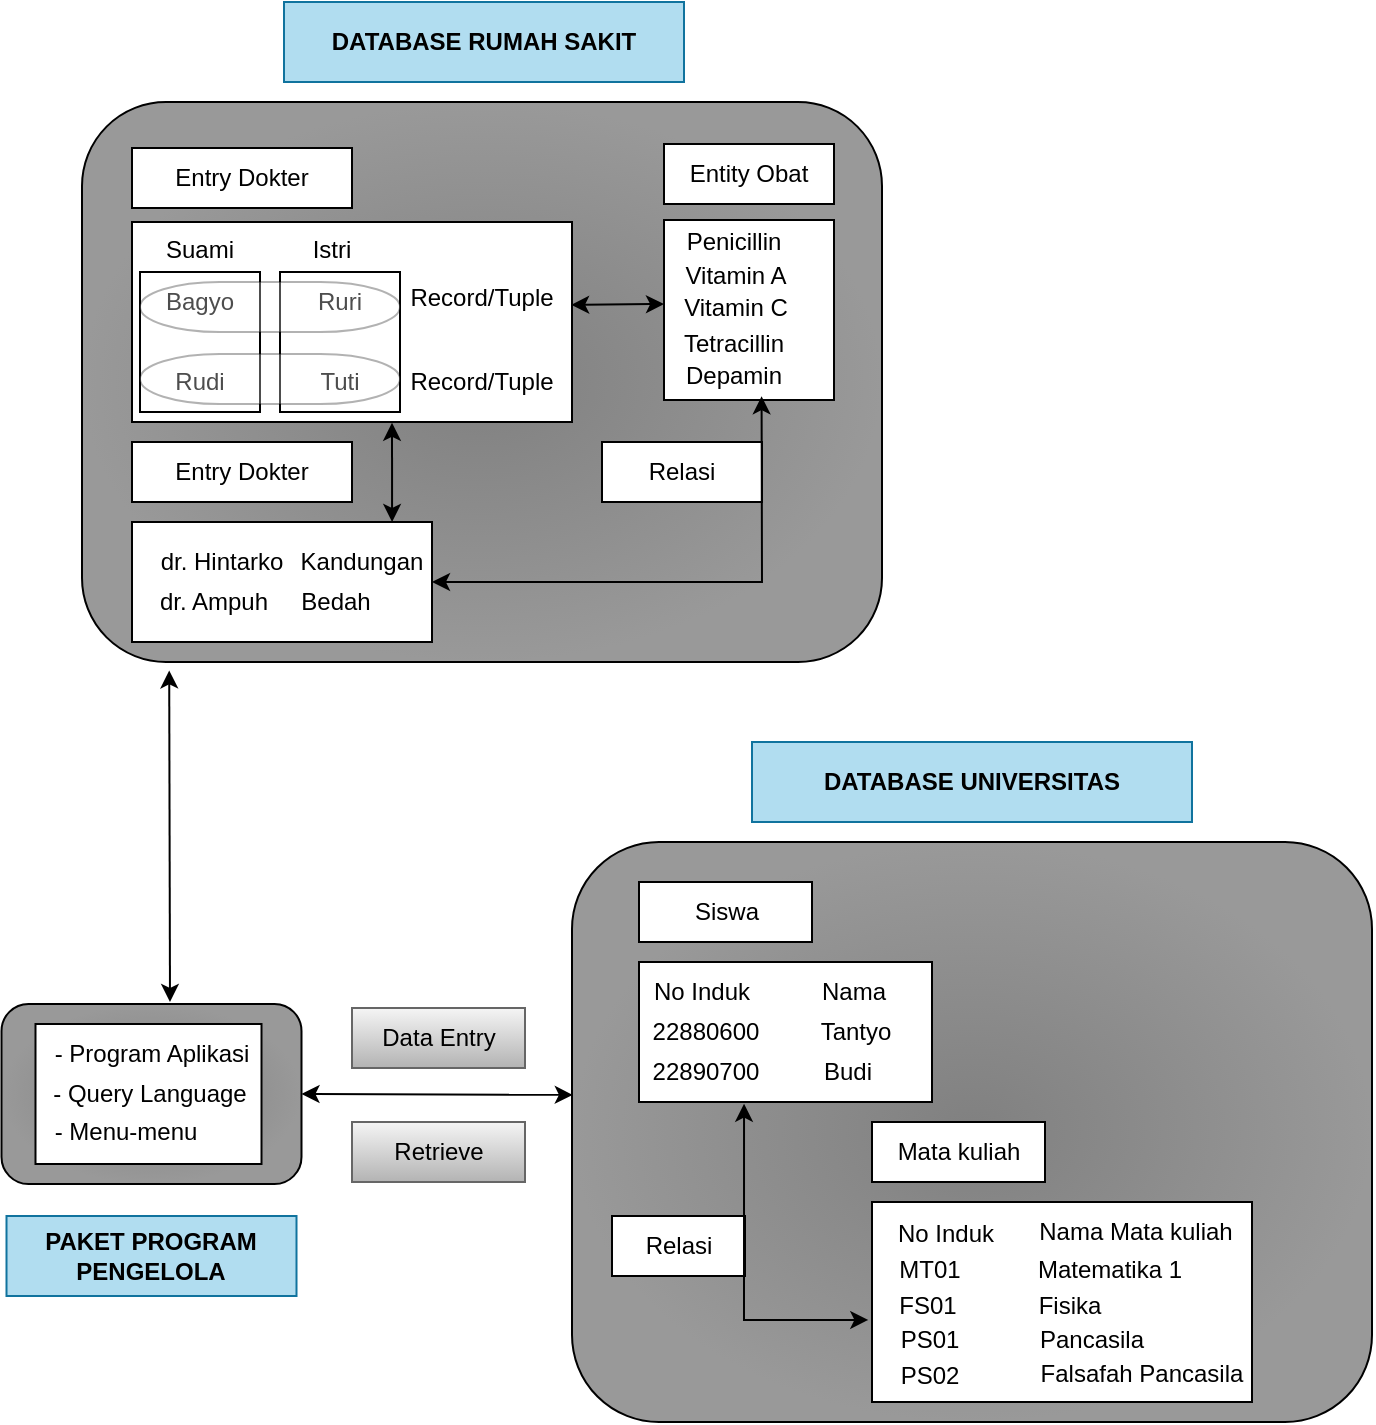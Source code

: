 <mxfile version="16.1.2" type="github">
  <diagram id="ySVqsn1EdbpWY21YNTij" name="Page-1">
    <mxGraphModel dx="1203" dy="720" grid="1" gridSize="10" guides="1" tooltips="1" connect="1" arrows="1" fold="1" page="1" pageScale="1" pageWidth="850" pageHeight="1100" math="0" shadow="0">
      <root>
        <mxCell id="0" />
        <mxCell id="1" parent="0" />
        <mxCell id="N1tnCs_vQRDwGDUsTRf4-2" value="&lt;b&gt;DATABASE RUMAH SAKIT&lt;/b&gt;" style="rounded=0;whiteSpace=wrap;html=1;fillColor=#b1ddf0;strokeColor=#10739e;" vertex="1" parent="1">
          <mxGeometry x="256" y="140" width="200" height="40" as="geometry" />
        </mxCell>
        <mxCell id="N1tnCs_vQRDwGDUsTRf4-3" value="" style="rounded=1;whiteSpace=wrap;html=1;gradientColor=#999999;fillColor=#808080;gradientDirection=radial;" vertex="1" parent="1">
          <mxGeometry x="155" y="190" width="400" height="280" as="geometry" />
        </mxCell>
        <mxCell id="N1tnCs_vQRDwGDUsTRf4-4" value="Entry Dokter" style="rounded=0;whiteSpace=wrap;html=1;" vertex="1" parent="1">
          <mxGeometry x="180" y="213" width="110" height="30" as="geometry" />
        </mxCell>
        <mxCell id="N1tnCs_vQRDwGDUsTRf4-5" value="Entity Obat" style="rounded=0;whiteSpace=wrap;html=1;" vertex="1" parent="1">
          <mxGeometry x="446" y="211" width="85" height="30" as="geometry" />
        </mxCell>
        <mxCell id="N1tnCs_vQRDwGDUsTRf4-6" value="" style="rounded=0;whiteSpace=wrap;html=1;" vertex="1" parent="1">
          <mxGeometry x="180" y="250" width="220" height="100" as="geometry" />
        </mxCell>
        <mxCell id="N1tnCs_vQRDwGDUsTRf4-7" value="Entry Dokter" style="rounded=0;whiteSpace=wrap;html=1;" vertex="1" parent="1">
          <mxGeometry x="180" y="360" width="110" height="30" as="geometry" />
        </mxCell>
        <mxCell id="N1tnCs_vQRDwGDUsTRf4-8" value="" style="rounded=0;whiteSpace=wrap;html=1;" vertex="1" parent="1">
          <mxGeometry x="180" y="400" width="150" height="60" as="geometry" />
        </mxCell>
        <mxCell id="N1tnCs_vQRDwGDUsTRf4-10" value="Relasi" style="rounded=0;whiteSpace=wrap;html=1;" vertex="1" parent="1">
          <mxGeometry x="415" y="360" width="80" height="30" as="geometry" />
        </mxCell>
        <mxCell id="N1tnCs_vQRDwGDUsTRf4-11" value="" style="rounded=0;whiteSpace=wrap;html=1;" vertex="1" parent="1">
          <mxGeometry x="184" y="275" width="60" height="70" as="geometry" />
        </mxCell>
        <mxCell id="N1tnCs_vQRDwGDUsTRf4-12" value="" style="rounded=0;whiteSpace=wrap;html=1;" vertex="1" parent="1">
          <mxGeometry x="254" y="275" width="60" height="70" as="geometry" />
        </mxCell>
        <mxCell id="N1tnCs_vQRDwGDUsTRf4-13" value="Bagyo" style="text;html=1;strokeColor=none;fillColor=none;align=center;verticalAlign=middle;whiteSpace=wrap;rounded=0;" vertex="1" parent="1">
          <mxGeometry x="184" y="275" width="60" height="30" as="geometry" />
        </mxCell>
        <mxCell id="N1tnCs_vQRDwGDUsTRf4-14" value="Ruri" style="text;html=1;strokeColor=none;fillColor=none;align=center;verticalAlign=middle;whiteSpace=wrap;rounded=0;" vertex="1" parent="1">
          <mxGeometry x="254" y="275" width="60" height="30" as="geometry" />
        </mxCell>
        <mxCell id="N1tnCs_vQRDwGDUsTRf4-15" value="Tuti" style="text;html=1;strokeColor=none;fillColor=none;align=center;verticalAlign=middle;whiteSpace=wrap;rounded=0;" vertex="1" parent="1">
          <mxGeometry x="254" y="315" width="60" height="30" as="geometry" />
        </mxCell>
        <mxCell id="N1tnCs_vQRDwGDUsTRf4-16" value="Rudi" style="text;html=1;strokeColor=none;fillColor=none;align=center;verticalAlign=middle;whiteSpace=wrap;rounded=0;" vertex="1" parent="1">
          <mxGeometry x="184" y="315" width="60" height="30" as="geometry" />
        </mxCell>
        <mxCell id="N1tnCs_vQRDwGDUsTRf4-17" value="" style="strokeWidth=1;html=1;shape=mxgraph.flowchart.terminator;whiteSpace=wrap;opacity=30;" vertex="1" parent="1">
          <mxGeometry x="184" y="280" width="130" height="25" as="geometry" />
        </mxCell>
        <mxCell id="N1tnCs_vQRDwGDUsTRf4-18" value="" style="strokeWidth=1;html=1;shape=mxgraph.flowchart.terminator;whiteSpace=wrap;opacity=30;" vertex="1" parent="1">
          <mxGeometry x="184" y="316" width="130" height="25" as="geometry" />
        </mxCell>
        <mxCell id="N1tnCs_vQRDwGDUsTRf4-20" value="Suami" style="text;html=1;strokeColor=none;fillColor=none;align=center;verticalAlign=middle;whiteSpace=wrap;rounded=0;opacity=20;" vertex="1" parent="1">
          <mxGeometry x="184" y="249" width="60" height="30" as="geometry" />
        </mxCell>
        <mxCell id="N1tnCs_vQRDwGDUsTRf4-21" value="Istri" style="text;html=1;strokeColor=none;fillColor=none;align=center;verticalAlign=middle;whiteSpace=wrap;rounded=0;opacity=20;" vertex="1" parent="1">
          <mxGeometry x="250" y="249" width="60" height="30" as="geometry" />
        </mxCell>
        <mxCell id="N1tnCs_vQRDwGDUsTRf4-28" value="dr. Hintarko" style="text;html=1;strokeColor=none;fillColor=none;align=center;verticalAlign=middle;whiteSpace=wrap;rounded=0;opacity=20;" vertex="1" parent="1">
          <mxGeometry x="190" y="410" width="70" height="20" as="geometry" />
        </mxCell>
        <mxCell id="N1tnCs_vQRDwGDUsTRf4-29" value="dr. Ampuh" style="text;html=1;strokeColor=none;fillColor=none;align=center;verticalAlign=middle;whiteSpace=wrap;rounded=0;opacity=20;" vertex="1" parent="1">
          <mxGeometry x="186" y="430" width="70" height="20" as="geometry" />
        </mxCell>
        <mxCell id="N1tnCs_vQRDwGDUsTRf4-30" value="Kandungan" style="text;html=1;strokeColor=none;fillColor=none;align=center;verticalAlign=middle;whiteSpace=wrap;rounded=0;opacity=20;" vertex="1" parent="1">
          <mxGeometry x="260" y="410" width="70" height="20" as="geometry" />
        </mxCell>
        <mxCell id="N1tnCs_vQRDwGDUsTRf4-31" value="Bedah" style="text;html=1;strokeColor=none;fillColor=none;align=center;verticalAlign=middle;whiteSpace=wrap;rounded=0;opacity=20;" vertex="1" parent="1">
          <mxGeometry x="247" y="430" width="70" height="20" as="geometry" />
        </mxCell>
        <mxCell id="N1tnCs_vQRDwGDUsTRf4-32" value="Record/Tuple" style="text;html=1;strokeColor=none;fillColor=none;align=center;verticalAlign=middle;whiteSpace=wrap;rounded=0;opacity=20;" vertex="1" parent="1">
          <mxGeometry x="325" y="272.5" width="60" height="30" as="geometry" />
        </mxCell>
        <mxCell id="N1tnCs_vQRDwGDUsTRf4-33" value="Record/Tuple" style="text;html=1;strokeColor=none;fillColor=none;align=center;verticalAlign=middle;whiteSpace=wrap;rounded=0;opacity=20;" vertex="1" parent="1">
          <mxGeometry x="325" y="315" width="60" height="30" as="geometry" />
        </mxCell>
        <mxCell id="N1tnCs_vQRDwGDUsTRf4-34" value="" style="group" vertex="1" connectable="0" parent="1">
          <mxGeometry x="446" y="249" width="85" height="90" as="geometry" />
        </mxCell>
        <mxCell id="N1tnCs_vQRDwGDUsTRf4-9" value="" style="rounded=0;whiteSpace=wrap;html=1;" vertex="1" parent="N1tnCs_vQRDwGDUsTRf4-34">
          <mxGeometry width="85" height="90" as="geometry" />
        </mxCell>
        <mxCell id="N1tnCs_vQRDwGDUsTRf4-23" value="Penicillin" style="text;html=1;strokeColor=none;fillColor=none;align=center;verticalAlign=middle;whiteSpace=wrap;rounded=0;opacity=20;" vertex="1" parent="N1tnCs_vQRDwGDUsTRf4-34">
          <mxGeometry x="5" y="1" width="60" height="20" as="geometry" />
        </mxCell>
        <mxCell id="N1tnCs_vQRDwGDUsTRf4-24" value="Vitamin A" style="text;html=1;strokeColor=none;fillColor=none;align=center;verticalAlign=middle;whiteSpace=wrap;rounded=0;opacity=20;strokeWidth=0;" vertex="1" parent="N1tnCs_vQRDwGDUsTRf4-34">
          <mxGeometry x="6" y="18" width="60" height="20" as="geometry" />
        </mxCell>
        <mxCell id="N1tnCs_vQRDwGDUsTRf4-25" value="Vitamin C" style="text;html=1;strokeColor=none;fillColor=none;align=center;verticalAlign=middle;whiteSpace=wrap;rounded=0;opacity=20;" vertex="1" parent="N1tnCs_vQRDwGDUsTRf4-34">
          <mxGeometry x="6" y="33.5" width="60" height="20" as="geometry" />
        </mxCell>
        <mxCell id="N1tnCs_vQRDwGDUsTRf4-26" value="Tetracillin" style="text;html=1;strokeColor=none;fillColor=none;align=center;verticalAlign=middle;whiteSpace=wrap;rounded=0;opacity=20;" vertex="1" parent="N1tnCs_vQRDwGDUsTRf4-34">
          <mxGeometry x="5" y="56.5" width="60" height="10" as="geometry" />
        </mxCell>
        <mxCell id="N1tnCs_vQRDwGDUsTRf4-27" value="Depamin" style="text;html=1;strokeColor=none;fillColor=none;align=center;verticalAlign=middle;whiteSpace=wrap;rounded=0;opacity=20;" vertex="1" parent="N1tnCs_vQRDwGDUsTRf4-34">
          <mxGeometry x="5" y="67.5" width="60" height="20" as="geometry" />
        </mxCell>
        <mxCell id="N1tnCs_vQRDwGDUsTRf4-37" value="" style="endArrow=classic;startArrow=classic;html=1;rounded=0;exitX=0.998;exitY=0.414;exitDx=0;exitDy=0;exitPerimeter=0;" edge="1" parent="1" source="N1tnCs_vQRDwGDUsTRf4-6">
          <mxGeometry width="50" height="50" relative="1" as="geometry">
            <mxPoint x="396" y="341" as="sourcePoint" />
            <mxPoint x="446" y="291" as="targetPoint" />
          </mxGeometry>
        </mxCell>
        <mxCell id="N1tnCs_vQRDwGDUsTRf4-38" value="" style="endArrow=classic;startArrow=classic;html=1;rounded=0;exitX=1;exitY=1;exitDx=0;exitDy=0;entryX=0.574;entryY=0.979;entryDx=0;entryDy=0;entryPerimeter=0;" edge="1" parent="1" source="N1tnCs_vQRDwGDUsTRf4-30" target="N1tnCs_vQRDwGDUsTRf4-9">
          <mxGeometry width="50" height="50" relative="1" as="geometry">
            <mxPoint x="331.78" y="429.89" as="sourcePoint" />
            <mxPoint x="378.22" y="429.49" as="targetPoint" />
            <Array as="points">
              <mxPoint x="480" y="430" />
              <mxPoint x="495" y="430" />
            </Array>
          </mxGeometry>
        </mxCell>
        <mxCell id="N1tnCs_vQRDwGDUsTRf4-39" value="" style="endArrow=classic;startArrow=classic;html=1;rounded=0;exitX=0.998;exitY=0.414;exitDx=0;exitDy=0;exitPerimeter=0;entryX=0.867;entryY=0;entryDx=0;entryDy=0;entryPerimeter=0;" edge="1" parent="1" target="N1tnCs_vQRDwGDUsTRf4-8">
          <mxGeometry width="50" height="50" relative="1" as="geometry">
            <mxPoint x="310.0" y="350.4" as="sourcePoint" />
            <mxPoint x="356.44" y="350.0" as="targetPoint" />
          </mxGeometry>
        </mxCell>
        <mxCell id="N1tnCs_vQRDwGDUsTRf4-40" value="" style="rounded=1;whiteSpace=wrap;html=1;fillColor=#808080;shadow=0;sketch=0;glass=0;gradientColor=#999999;gradientDirection=radial;" vertex="1" parent="1">
          <mxGeometry x="400" y="560" width="400" height="290" as="geometry" />
        </mxCell>
        <mxCell id="N1tnCs_vQRDwGDUsTRf4-41" value="&lt;b&gt;DATABASE UNIVERSITAS&lt;/b&gt;" style="rounded=0;whiteSpace=wrap;html=1;fillColor=#b1ddf0;strokeColor=#10739e;" vertex="1" parent="1">
          <mxGeometry x="490" y="510" width="220" height="40" as="geometry" />
        </mxCell>
        <mxCell id="N1tnCs_vQRDwGDUsTRf4-42" value="Siswa" style="rounded=0;whiteSpace=wrap;html=1;" vertex="1" parent="1">
          <mxGeometry x="433.5" y="580" width="86.5" height="30" as="geometry" />
        </mxCell>
        <mxCell id="N1tnCs_vQRDwGDUsTRf4-43" value="" style="rounded=0;whiteSpace=wrap;html=1;" vertex="1" parent="1">
          <mxGeometry x="433.5" y="620" width="146.5" height="70" as="geometry" />
        </mxCell>
        <mxCell id="N1tnCs_vQRDwGDUsTRf4-44" value="No Induk" style="text;html=1;strokeColor=none;fillColor=none;align=center;verticalAlign=middle;whiteSpace=wrap;rounded=0;opacity=20;" vertex="1" parent="1">
          <mxGeometry x="435" y="620" width="60" height="30" as="geometry" />
        </mxCell>
        <mxCell id="N1tnCs_vQRDwGDUsTRf4-45" value="Nama" style="text;html=1;strokeColor=none;fillColor=none;align=center;verticalAlign=middle;whiteSpace=wrap;rounded=0;opacity=20;" vertex="1" parent="1">
          <mxGeometry x="511" y="620" width="60" height="30" as="geometry" />
        </mxCell>
        <mxCell id="N1tnCs_vQRDwGDUsTRf4-46" value="22880600" style="text;html=1;strokeColor=none;fillColor=none;align=center;verticalAlign=middle;whiteSpace=wrap;rounded=0;opacity=20;" vertex="1" parent="1">
          <mxGeometry x="437" y="640" width="60" height="30" as="geometry" />
        </mxCell>
        <mxCell id="N1tnCs_vQRDwGDUsTRf4-47" value="22890700" style="text;html=1;strokeColor=none;fillColor=none;align=center;verticalAlign=middle;whiteSpace=wrap;rounded=0;opacity=20;" vertex="1" parent="1">
          <mxGeometry x="437" y="660" width="60" height="30" as="geometry" />
        </mxCell>
        <mxCell id="N1tnCs_vQRDwGDUsTRf4-48" value="Tantyo" style="text;html=1;strokeColor=none;fillColor=none;align=center;verticalAlign=middle;whiteSpace=wrap;rounded=0;opacity=20;" vertex="1" parent="1">
          <mxGeometry x="512" y="640" width="60" height="30" as="geometry" />
        </mxCell>
        <mxCell id="N1tnCs_vQRDwGDUsTRf4-49" value="Budi" style="text;html=1;strokeColor=none;fillColor=none;align=center;verticalAlign=middle;whiteSpace=wrap;rounded=0;opacity=20;" vertex="1" parent="1">
          <mxGeometry x="508" y="660" width="60" height="30" as="geometry" />
        </mxCell>
        <mxCell id="N1tnCs_vQRDwGDUsTRf4-50" value="Mata kuliah" style="rounded=0;whiteSpace=wrap;html=1;" vertex="1" parent="1">
          <mxGeometry x="550" y="700" width="86.5" height="30" as="geometry" />
        </mxCell>
        <mxCell id="N1tnCs_vQRDwGDUsTRf4-51" value="" style="rounded=0;whiteSpace=wrap;html=1;" vertex="1" parent="1">
          <mxGeometry x="550" y="740" width="190" height="100" as="geometry" />
        </mxCell>
        <mxCell id="N1tnCs_vQRDwGDUsTRf4-53" value="No Induk" style="text;html=1;strokeColor=none;fillColor=none;align=center;verticalAlign=middle;whiteSpace=wrap;rounded=0;opacity=20;" vertex="1" parent="1">
          <mxGeometry x="556.5" y="741" width="60" height="30" as="geometry" />
        </mxCell>
        <mxCell id="N1tnCs_vQRDwGDUsTRf4-54" value="Nama Mata kuliah" style="text;html=1;strokeColor=none;fillColor=none;align=center;verticalAlign=middle;whiteSpace=wrap;rounded=0;opacity=20;" vertex="1" parent="1">
          <mxGeometry x="627.5" y="740" width="107.5" height="30" as="geometry" />
        </mxCell>
        <mxCell id="N1tnCs_vQRDwGDUsTRf4-55" value="MT01" style="text;html=1;strokeColor=none;fillColor=none;align=center;verticalAlign=middle;whiteSpace=wrap;rounded=0;opacity=20;" vertex="1" parent="1">
          <mxGeometry x="548.5" y="759" width="60" height="30" as="geometry" />
        </mxCell>
        <mxCell id="N1tnCs_vQRDwGDUsTRf4-56" value="FS01" style="text;html=1;strokeColor=none;fillColor=none;align=center;verticalAlign=middle;whiteSpace=wrap;rounded=0;opacity=20;" vertex="1" parent="1">
          <mxGeometry x="547.5" y="777" width="60" height="30" as="geometry" />
        </mxCell>
        <mxCell id="N1tnCs_vQRDwGDUsTRf4-57" value="Matematika 1" style="text;html=1;strokeColor=none;fillColor=none;align=center;verticalAlign=middle;whiteSpace=wrap;rounded=0;opacity=20;" vertex="1" parent="1">
          <mxGeometry x="629.5" y="759" width="77.5" height="30" as="geometry" />
        </mxCell>
        <mxCell id="N1tnCs_vQRDwGDUsTRf4-58" value="Fisika" style="text;html=1;strokeColor=none;fillColor=none;align=center;verticalAlign=middle;whiteSpace=wrap;rounded=0;opacity=20;" vertex="1" parent="1">
          <mxGeometry x="618.5" y="777" width="60" height="30" as="geometry" />
        </mxCell>
        <mxCell id="N1tnCs_vQRDwGDUsTRf4-59" value="PS01" style="text;html=1;strokeColor=none;fillColor=none;align=center;verticalAlign=middle;whiteSpace=wrap;rounded=0;opacity=20;" vertex="1" parent="1">
          <mxGeometry x="548.5" y="794" width="60" height="30" as="geometry" />
        </mxCell>
        <mxCell id="N1tnCs_vQRDwGDUsTRf4-60" value="PS02" style="text;html=1;strokeColor=none;fillColor=none;align=center;verticalAlign=middle;whiteSpace=wrap;rounded=0;opacity=20;" vertex="1" parent="1">
          <mxGeometry x="548.5" y="812" width="60" height="30" as="geometry" />
        </mxCell>
        <mxCell id="N1tnCs_vQRDwGDUsTRf4-61" value="Pancasila" style="text;html=1;strokeColor=none;fillColor=none;align=center;verticalAlign=middle;whiteSpace=wrap;rounded=0;opacity=20;" vertex="1" parent="1">
          <mxGeometry x="630.25" y="794" width="60" height="30" as="geometry" />
        </mxCell>
        <mxCell id="N1tnCs_vQRDwGDUsTRf4-62" value="Falsafah Pancasila" style="text;html=1;strokeColor=none;fillColor=none;align=center;verticalAlign=middle;whiteSpace=wrap;rounded=0;opacity=20;" vertex="1" parent="1">
          <mxGeometry x="618.5" y="811" width="131.5" height="30" as="geometry" />
        </mxCell>
        <mxCell id="N1tnCs_vQRDwGDUsTRf4-63" value="Relasi" style="rounded=0;whiteSpace=wrap;html=1;" vertex="1" parent="1">
          <mxGeometry x="420" y="747" width="66.5" height="30" as="geometry" />
        </mxCell>
        <mxCell id="N1tnCs_vQRDwGDUsTRf4-64" value="" style="endArrow=classic;startArrow=classic;html=1;rounded=0;entryX=0.817;entryY=1.029;entryDx=0;entryDy=0;entryPerimeter=0;exitX=-0.006;exitY=0.165;exitDx=0;exitDy=0;exitPerimeter=0;" edge="1" parent="1" source="N1tnCs_vQRDwGDUsTRf4-59" target="N1tnCs_vQRDwGDUsTRf4-47">
          <mxGeometry width="50" height="50" relative="1" as="geometry">
            <mxPoint x="445" y="740" as="sourcePoint" />
            <mxPoint x="495" y="690" as="targetPoint" />
            <Array as="points">
              <mxPoint x="486" y="799" />
            </Array>
          </mxGeometry>
        </mxCell>
        <mxCell id="N1tnCs_vQRDwGDUsTRf4-70" value="" style="group" vertex="1" connectable="0" parent="1">
          <mxGeometry x="114.75" y="641" width="150" height="90" as="geometry" />
        </mxCell>
        <mxCell id="N1tnCs_vQRDwGDUsTRf4-65" value="" style="rounded=1;whiteSpace=wrap;html=1;strokeColor=default;strokeWidth=1;gradientColor=#999999;fillColor=#808080;gradientDirection=radial;" vertex="1" parent="N1tnCs_vQRDwGDUsTRf4-70">
          <mxGeometry width="150" height="90" as="geometry" />
        </mxCell>
        <mxCell id="N1tnCs_vQRDwGDUsTRf4-66" value="" style="rounded=0;whiteSpace=wrap;html=1;strokeColor=default;strokeWidth=1;" vertex="1" parent="N1tnCs_vQRDwGDUsTRf4-70">
          <mxGeometry x="17" y="10" width="113" height="70" as="geometry" />
        </mxCell>
        <mxCell id="N1tnCs_vQRDwGDUsTRf4-67" value="- Program Aplikasi" style="text;html=1;strokeColor=none;fillColor=none;align=center;verticalAlign=middle;whiteSpace=wrap;rounded=0;opacity=20;" vertex="1" parent="N1tnCs_vQRDwGDUsTRf4-70">
          <mxGeometry x="20" y="10" width="110" height="30" as="geometry" />
        </mxCell>
        <mxCell id="N1tnCs_vQRDwGDUsTRf4-68" value="- Query Language" style="text;html=1;strokeColor=none;fillColor=none;align=center;verticalAlign=middle;whiteSpace=wrap;rounded=0;opacity=20;" vertex="1" parent="N1tnCs_vQRDwGDUsTRf4-70">
          <mxGeometry x="15" y="30" width="118" height="30" as="geometry" />
        </mxCell>
        <mxCell id="N1tnCs_vQRDwGDUsTRf4-69" value="- Menu-menu" style="text;html=1;strokeColor=none;fillColor=none;align=center;verticalAlign=middle;whiteSpace=wrap;rounded=0;opacity=20;" vertex="1" parent="N1tnCs_vQRDwGDUsTRf4-70">
          <mxGeometry x="13" y="49" width="98" height="30" as="geometry" />
        </mxCell>
        <mxCell id="N1tnCs_vQRDwGDUsTRf4-71" value="Data Entry" style="rounded=0;whiteSpace=wrap;html=1;fillColor=#f5f5f5;strokeColor=#666666;gradientColor=#b3b3b3;" vertex="1" parent="1">
          <mxGeometry x="290" y="643" width="86.5" height="30" as="geometry" />
        </mxCell>
        <mxCell id="N1tnCs_vQRDwGDUsTRf4-72" value="Retrieve" style="rounded=0;whiteSpace=wrap;html=1;fillColor=#f5f5f5;strokeColor=#666666;gradientColor=#b3b3b3;" vertex="1" parent="1">
          <mxGeometry x="290" y="700" width="86.5" height="30" as="geometry" />
        </mxCell>
        <mxCell id="N1tnCs_vQRDwGDUsTRf4-73" value="" style="endArrow=classic;startArrow=classic;html=1;rounded=0;exitX=1;exitY=0.5;exitDx=0;exitDy=0;entryX=0.001;entryY=0.436;entryDx=0;entryDy=0;entryPerimeter=0;" edge="1" parent="1" source="N1tnCs_vQRDwGDUsTRf4-65" target="N1tnCs_vQRDwGDUsTRf4-40">
          <mxGeometry width="50" height="50" relative="1" as="geometry">
            <mxPoint x="410" y="680" as="sourcePoint" />
            <mxPoint x="460" y="630" as="targetPoint" />
          </mxGeometry>
        </mxCell>
        <mxCell id="N1tnCs_vQRDwGDUsTRf4-74" value="" style="endArrow=classic;startArrow=classic;html=1;rounded=0;entryX=0.109;entryY=1.015;entryDx=0;entryDy=0;entryPerimeter=0;" edge="1" parent="1" target="N1tnCs_vQRDwGDUsTRf4-3">
          <mxGeometry width="50" height="50" relative="1" as="geometry">
            <mxPoint x="199" y="640" as="sourcePoint" />
            <mxPoint x="353.05" y="560.43" as="targetPoint" />
          </mxGeometry>
        </mxCell>
        <mxCell id="N1tnCs_vQRDwGDUsTRf4-75" value="&lt;b&gt;PAKET PROGRAM PENGELOLA&lt;/b&gt;" style="rounded=0;whiteSpace=wrap;html=1;fillColor=#b1ddf0;strokeColor=#10739e;" vertex="1" parent="1">
          <mxGeometry x="117.25" y="747" width="145" height="40" as="geometry" />
        </mxCell>
      </root>
    </mxGraphModel>
  </diagram>
</mxfile>
